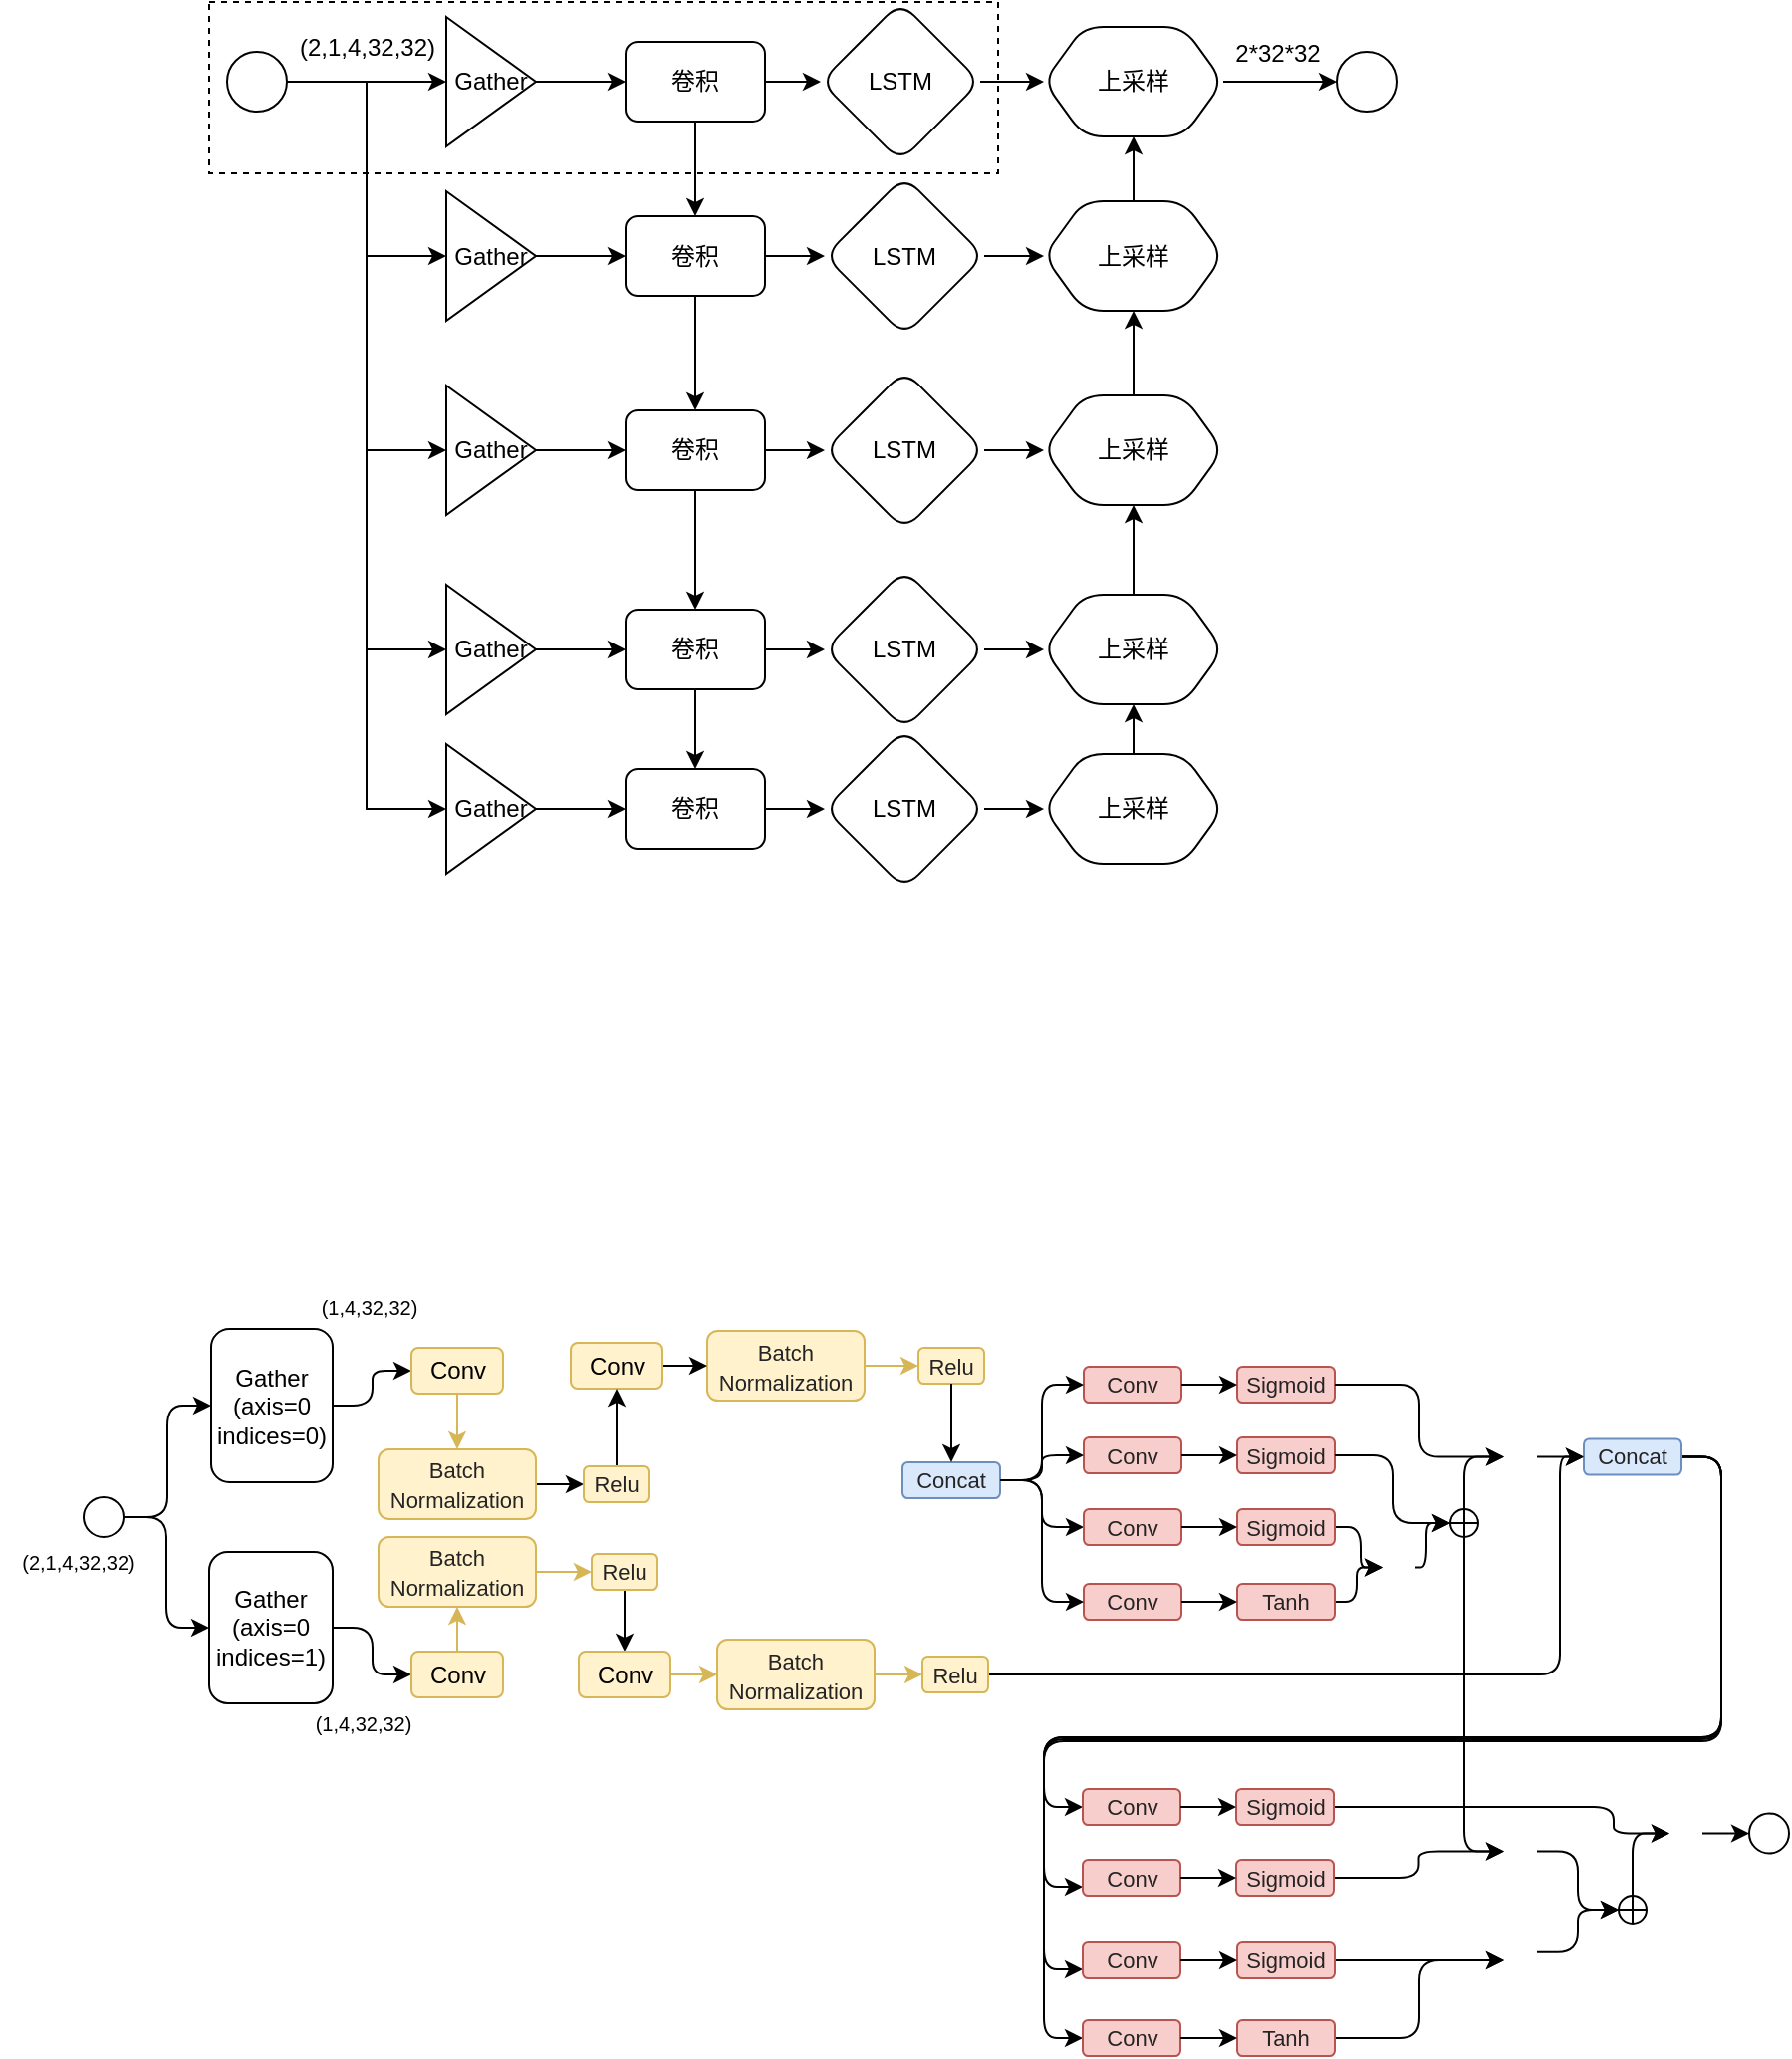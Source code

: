 <mxfile version="14.1.3" type="github">
  <diagram id="eqcq6ZInVydyOzSL_FsZ" name="Page-1">
    <mxGraphModel dx="1822" dy="794" grid="0" gridSize="10" guides="1" tooltips="1" connect="1" arrows="1" fold="1" page="0" pageScale="1" pageWidth="850" pageHeight="1100" math="0" shadow="0">
      <root>
        <mxCell id="0" />
        <mxCell id="1" parent="0" />
        <mxCell id="x90DHJJXEx7O0RzBIi9N-10" value="" style="edgeStyle=orthogonalEdgeStyle;rounded=0;orthogonalLoop=1;jettySize=auto;html=1;" parent="1" source="x90DHJJXEx7O0RzBIi9N-6" target="x90DHJJXEx7O0RzBIi9N-9" edge="1">
          <mxGeometry relative="1" as="geometry" />
        </mxCell>
        <mxCell id="x90DHJJXEx7O0RzBIi9N-70" style="edgeStyle=orthogonalEdgeStyle;rounded=0;orthogonalLoop=1;jettySize=auto;html=1;exitX=0.5;exitY=1;exitDx=0;exitDy=0;" parent="1" source="x90DHJJXEx7O0RzBIi9N-6" target="x90DHJJXEx7O0RzBIi9N-27" edge="1">
          <mxGeometry relative="1" as="geometry" />
        </mxCell>
        <mxCell id="x90DHJJXEx7O0RzBIi9N-6" value="卷积" style="rounded=1;whiteSpace=wrap;html=1;" parent="1" vertex="1">
          <mxGeometry x="-51" y="168" width="70" height="40" as="geometry" />
        </mxCell>
        <mxCell id="x90DHJJXEx7O0RzBIi9N-21" value="" style="edgeStyle=orthogonalEdgeStyle;rounded=0;orthogonalLoop=1;jettySize=auto;html=1;" parent="1" source="x90DHJJXEx7O0RzBIi9N-7" target="x90DHJJXEx7O0RzBIi9N-20" edge="1">
          <mxGeometry relative="1" as="geometry" />
        </mxCell>
        <mxCell id="x90DHJJXEx7O0RzBIi9N-25" style="edgeStyle=orthogonalEdgeStyle;rounded=0;orthogonalLoop=1;jettySize=auto;html=1;exitX=1;exitY=0.5;exitDx=0;exitDy=0;entryX=0;entryY=0.5;entryDx=0;entryDy=0;" parent="1" source="x90DHJJXEx7O0RzBIi9N-7" target="x90DHJJXEx7O0RzBIi9N-24" edge="1">
          <mxGeometry relative="1" as="geometry" />
        </mxCell>
        <mxCell id="x90DHJJXEx7O0RzBIi9N-63" style="edgeStyle=orthogonalEdgeStyle;rounded=0;orthogonalLoop=1;jettySize=auto;html=1;entryX=0;entryY=0.5;entryDx=0;entryDy=0;" parent="1" source="x90DHJJXEx7O0RzBIi9N-7" target="x90DHJJXEx7O0RzBIi9N-43" edge="1">
          <mxGeometry relative="1" as="geometry" />
        </mxCell>
        <mxCell id="x90DHJJXEx7O0RzBIi9N-64" style="edgeStyle=orthogonalEdgeStyle;rounded=0;orthogonalLoop=1;jettySize=auto;html=1;exitX=1;exitY=0.5;exitDx=0;exitDy=0;entryX=0;entryY=0.5;entryDx=0;entryDy=0;" parent="1" source="x90DHJJXEx7O0RzBIi9N-7" target="x90DHJJXEx7O0RzBIi9N-50" edge="1">
          <mxGeometry relative="1" as="geometry" />
        </mxCell>
        <mxCell id="x90DHJJXEx7O0RzBIi9N-65" style="edgeStyle=orthogonalEdgeStyle;rounded=0;orthogonalLoop=1;jettySize=auto;html=1;exitX=1;exitY=0.5;exitDx=0;exitDy=0;entryX=0;entryY=0.5;entryDx=0;entryDy=0;" parent="1" source="x90DHJJXEx7O0RzBIi9N-7" target="x90DHJJXEx7O0RzBIi9N-57" edge="1">
          <mxGeometry relative="1" as="geometry" />
        </mxCell>
        <mxCell id="x90DHJJXEx7O0RzBIi9N-7" value="" style="ellipse;whiteSpace=wrap;html=1;aspect=fixed;" parent="1" vertex="1">
          <mxGeometry x="-251" y="173" width="30" height="30" as="geometry" />
        </mxCell>
        <mxCell id="x90DHJJXEx7O0RzBIi9N-12" value="" style="edgeStyle=orthogonalEdgeStyle;rounded=0;orthogonalLoop=1;jettySize=auto;html=1;" parent="1" source="x90DHJJXEx7O0RzBIi9N-9" target="x90DHJJXEx7O0RzBIi9N-11" edge="1">
          <mxGeometry relative="1" as="geometry" />
        </mxCell>
        <mxCell id="x90DHJJXEx7O0RzBIi9N-9" value="LSTM" style="rhombus;whiteSpace=wrap;html=1;rounded=1;" parent="1" vertex="1">
          <mxGeometry x="47" y="148" width="80" height="80" as="geometry" />
        </mxCell>
        <mxCell id="6Bq6elWgjllRkBKV55uz-3" style="edgeStyle=orthogonalEdgeStyle;rounded=0;orthogonalLoop=1;jettySize=auto;html=1;exitX=1;exitY=0.5;exitDx=0;exitDy=0;entryX=0;entryY=0.5;entryDx=0;entryDy=0;" edge="1" parent="1" source="x90DHJJXEx7O0RzBIi9N-11" target="x90DHJJXEx7O0RzBIi9N-13">
          <mxGeometry relative="1" as="geometry" />
        </mxCell>
        <mxCell id="x90DHJJXEx7O0RzBIi9N-11" value="上采样" style="shape=hexagon;perimeter=hexagonPerimeter2;whiteSpace=wrap;html=1;fixedSize=1;rounded=1;" parent="1" vertex="1">
          <mxGeometry x="159" y="160.5" width="90" height="55" as="geometry" />
        </mxCell>
        <mxCell id="x90DHJJXEx7O0RzBIi9N-13" value="" style="ellipse;whiteSpace=wrap;html=1;aspect=fixed;" parent="1" vertex="1">
          <mxGeometry x="306" y="173" width="30" height="30" as="geometry" />
        </mxCell>
        <mxCell id="x90DHJJXEx7O0RzBIi9N-15" value="2*32*32" style="text;html=1;align=center;verticalAlign=middle;resizable=0;points=[];autosize=1;" parent="1" vertex="1">
          <mxGeometry x="246" y="163.5" width="60" height="20" as="geometry" />
        </mxCell>
        <mxCell id="x90DHJJXEx7O0RzBIi9N-16" value="(2,1,4,32,32)" style="text;html=1;align=center;verticalAlign=middle;resizable=0;points=[];autosize=1;" parent="1" vertex="1">
          <mxGeometry x="-221" y="160.5" width="80" height="20" as="geometry" />
        </mxCell>
        <mxCell id="x90DHJJXEx7O0RzBIi9N-22" style="edgeStyle=orthogonalEdgeStyle;rounded=0;orthogonalLoop=1;jettySize=auto;html=1;entryX=0;entryY=0.5;entryDx=0;entryDy=0;" parent="1" source="x90DHJJXEx7O0RzBIi9N-20" target="x90DHJJXEx7O0RzBIi9N-6" edge="1">
          <mxGeometry relative="1" as="geometry" />
        </mxCell>
        <mxCell id="x90DHJJXEx7O0RzBIi9N-20" value="Gather" style="triangle;whiteSpace=wrap;html=1;" parent="1" vertex="1">
          <mxGeometry x="-141" y="155.5" width="45" height="65" as="geometry" />
        </mxCell>
        <mxCell id="x90DHJJXEx7O0RzBIi9N-34" style="edgeStyle=orthogonalEdgeStyle;rounded=0;orthogonalLoop=1;jettySize=auto;html=1;entryX=0;entryY=0.5;entryDx=0;entryDy=0;" parent="1" source="x90DHJJXEx7O0RzBIi9N-24" target="x90DHJJXEx7O0RzBIi9N-27" edge="1">
          <mxGeometry relative="1" as="geometry" />
        </mxCell>
        <mxCell id="x90DHJJXEx7O0RzBIi9N-24" value="Gather" style="triangle;whiteSpace=wrap;html=1;" parent="1" vertex="1">
          <mxGeometry x="-141" y="243" width="45" height="65" as="geometry" />
        </mxCell>
        <mxCell id="x90DHJJXEx7O0RzBIi9N-26" value="" style="edgeStyle=orthogonalEdgeStyle;rounded=0;orthogonalLoop=1;jettySize=auto;html=1;" parent="1" source="x90DHJJXEx7O0RzBIi9N-27" target="x90DHJJXEx7O0RzBIi9N-29" edge="1">
          <mxGeometry relative="1" as="geometry" />
        </mxCell>
        <mxCell id="x90DHJJXEx7O0RzBIi9N-71" style="edgeStyle=orthogonalEdgeStyle;rounded=0;orthogonalLoop=1;jettySize=auto;html=1;exitX=0.5;exitY=1;exitDx=0;exitDy=0;entryX=0.5;entryY=0;entryDx=0;entryDy=0;" parent="1" source="x90DHJJXEx7O0RzBIi9N-27" target="x90DHJJXEx7O0RzBIi9N-45" edge="1">
          <mxGeometry relative="1" as="geometry" />
        </mxCell>
        <mxCell id="x90DHJJXEx7O0RzBIi9N-27" value="卷积" style="rounded=1;whiteSpace=wrap;html=1;" parent="1" vertex="1">
          <mxGeometry x="-51" y="255.5" width="70" height="40" as="geometry" />
        </mxCell>
        <mxCell id="x90DHJJXEx7O0RzBIi9N-28" value="" style="edgeStyle=orthogonalEdgeStyle;rounded=0;orthogonalLoop=1;jettySize=auto;html=1;" parent="1" source="x90DHJJXEx7O0RzBIi9N-29" target="x90DHJJXEx7O0RzBIi9N-31" edge="1">
          <mxGeometry relative="1" as="geometry" />
        </mxCell>
        <mxCell id="x90DHJJXEx7O0RzBIi9N-29" value="LSTM" style="rhombus;whiteSpace=wrap;html=1;rounded=1;" parent="1" vertex="1">
          <mxGeometry x="49" y="235.5" width="80" height="80" as="geometry" />
        </mxCell>
        <mxCell id="6Bq6elWgjllRkBKV55uz-1" style="edgeStyle=orthogonalEdgeStyle;rounded=0;orthogonalLoop=1;jettySize=auto;html=1;exitX=0.5;exitY=0;exitDx=0;exitDy=0;entryX=0.5;entryY=1;entryDx=0;entryDy=0;" edge="1" parent="1" source="x90DHJJXEx7O0RzBIi9N-31" target="x90DHJJXEx7O0RzBIi9N-11">
          <mxGeometry relative="1" as="geometry" />
        </mxCell>
        <mxCell id="x90DHJJXEx7O0RzBIi9N-31" value="上采样" style="shape=hexagon;perimeter=hexagonPerimeter2;whiteSpace=wrap;html=1;fixedSize=1;rounded=1;" parent="1" vertex="1">
          <mxGeometry x="159" y="248" width="90" height="55" as="geometry" />
        </mxCell>
        <mxCell id="x90DHJJXEx7O0RzBIi9N-42" style="edgeStyle=orthogonalEdgeStyle;rounded=0;orthogonalLoop=1;jettySize=auto;html=1;entryX=0;entryY=0.5;entryDx=0;entryDy=0;" parent="1" source="x90DHJJXEx7O0RzBIi9N-43" target="x90DHJJXEx7O0RzBIi9N-45" edge="1">
          <mxGeometry relative="1" as="geometry" />
        </mxCell>
        <mxCell id="x90DHJJXEx7O0RzBIi9N-43" value="Gather" style="triangle;whiteSpace=wrap;html=1;" parent="1" vertex="1">
          <mxGeometry x="-141" y="340.5" width="45" height="65" as="geometry" />
        </mxCell>
        <mxCell id="x90DHJJXEx7O0RzBIi9N-44" value="" style="edgeStyle=orthogonalEdgeStyle;rounded=0;orthogonalLoop=1;jettySize=auto;html=1;" parent="1" source="x90DHJJXEx7O0RzBIi9N-45" target="x90DHJJXEx7O0RzBIi9N-47" edge="1">
          <mxGeometry relative="1" as="geometry" />
        </mxCell>
        <mxCell id="x90DHJJXEx7O0RzBIi9N-72" style="edgeStyle=orthogonalEdgeStyle;rounded=0;orthogonalLoop=1;jettySize=auto;html=1;exitX=0.5;exitY=1;exitDx=0;exitDy=0;entryX=0.5;entryY=0;entryDx=0;entryDy=0;" parent="1" source="x90DHJJXEx7O0RzBIi9N-45" target="x90DHJJXEx7O0RzBIi9N-52" edge="1">
          <mxGeometry relative="1" as="geometry" />
        </mxCell>
        <mxCell id="x90DHJJXEx7O0RzBIi9N-45" value="卷积" style="rounded=1;whiteSpace=wrap;html=1;" parent="1" vertex="1">
          <mxGeometry x="-51" y="353" width="70" height="40" as="geometry" />
        </mxCell>
        <mxCell id="x90DHJJXEx7O0RzBIi9N-46" value="" style="edgeStyle=orthogonalEdgeStyle;rounded=0;orthogonalLoop=1;jettySize=auto;html=1;" parent="1" source="x90DHJJXEx7O0RzBIi9N-47" target="x90DHJJXEx7O0RzBIi9N-48" edge="1">
          <mxGeometry relative="1" as="geometry" />
        </mxCell>
        <mxCell id="x90DHJJXEx7O0RzBIi9N-47" value="LSTM" style="rhombus;whiteSpace=wrap;html=1;rounded=1;" parent="1" vertex="1">
          <mxGeometry x="49" y="333" width="80" height="80" as="geometry" />
        </mxCell>
        <mxCell id="x90DHJJXEx7O0RzBIi9N-68" style="edgeStyle=orthogonalEdgeStyle;rounded=0;orthogonalLoop=1;jettySize=auto;html=1;exitX=0.5;exitY=0;exitDx=0;exitDy=0;entryX=0.5;entryY=1;entryDx=0;entryDy=0;" parent="1" source="x90DHJJXEx7O0RzBIi9N-48" target="x90DHJJXEx7O0RzBIi9N-31" edge="1">
          <mxGeometry relative="1" as="geometry" />
        </mxCell>
        <mxCell id="x90DHJJXEx7O0RzBIi9N-48" value="上采样" style="shape=hexagon;perimeter=hexagonPerimeter2;whiteSpace=wrap;html=1;fixedSize=1;rounded=1;" parent="1" vertex="1">
          <mxGeometry x="159" y="345.5" width="90" height="55" as="geometry" />
        </mxCell>
        <mxCell id="x90DHJJXEx7O0RzBIi9N-49" style="edgeStyle=orthogonalEdgeStyle;rounded=0;orthogonalLoop=1;jettySize=auto;html=1;entryX=0;entryY=0.5;entryDx=0;entryDy=0;" parent="1" source="x90DHJJXEx7O0RzBIi9N-50" target="x90DHJJXEx7O0RzBIi9N-52" edge="1">
          <mxGeometry relative="1" as="geometry" />
        </mxCell>
        <mxCell id="x90DHJJXEx7O0RzBIi9N-50" value="Gather" style="triangle;whiteSpace=wrap;html=1;" parent="1" vertex="1">
          <mxGeometry x="-141" y="440.5" width="45" height="65" as="geometry" />
        </mxCell>
        <mxCell id="x90DHJJXEx7O0RzBIi9N-51" value="" style="edgeStyle=orthogonalEdgeStyle;rounded=0;orthogonalLoop=1;jettySize=auto;html=1;" parent="1" source="x90DHJJXEx7O0RzBIi9N-52" target="x90DHJJXEx7O0RzBIi9N-54" edge="1">
          <mxGeometry relative="1" as="geometry" />
        </mxCell>
        <mxCell id="x90DHJJXEx7O0RzBIi9N-73" style="edgeStyle=orthogonalEdgeStyle;rounded=0;orthogonalLoop=1;jettySize=auto;html=1;exitX=0.5;exitY=1;exitDx=0;exitDy=0;" parent="1" source="x90DHJJXEx7O0RzBIi9N-52" target="x90DHJJXEx7O0RzBIi9N-59" edge="1">
          <mxGeometry relative="1" as="geometry" />
        </mxCell>
        <mxCell id="x90DHJJXEx7O0RzBIi9N-52" value="卷积" style="rounded=1;whiteSpace=wrap;html=1;" parent="1" vertex="1">
          <mxGeometry x="-51" y="453" width="70" height="40" as="geometry" />
        </mxCell>
        <mxCell id="x90DHJJXEx7O0RzBIi9N-53" value="" style="edgeStyle=orthogonalEdgeStyle;rounded=0;orthogonalLoop=1;jettySize=auto;html=1;" parent="1" source="x90DHJJXEx7O0RzBIi9N-54" target="x90DHJJXEx7O0RzBIi9N-55" edge="1">
          <mxGeometry relative="1" as="geometry" />
        </mxCell>
        <mxCell id="x90DHJJXEx7O0RzBIi9N-54" value="LSTM" style="rhombus;whiteSpace=wrap;html=1;rounded=1;" parent="1" vertex="1">
          <mxGeometry x="49" y="433" width="80" height="80" as="geometry" />
        </mxCell>
        <mxCell id="x90DHJJXEx7O0RzBIi9N-67" style="edgeStyle=orthogonalEdgeStyle;rounded=0;orthogonalLoop=1;jettySize=auto;html=1;exitX=0.5;exitY=0;exitDx=0;exitDy=0;entryX=0.5;entryY=1;entryDx=0;entryDy=0;" parent="1" source="x90DHJJXEx7O0RzBIi9N-55" target="x90DHJJXEx7O0RzBIi9N-48" edge="1">
          <mxGeometry relative="1" as="geometry" />
        </mxCell>
        <mxCell id="x90DHJJXEx7O0RzBIi9N-55" value="上采样" style="shape=hexagon;perimeter=hexagonPerimeter2;whiteSpace=wrap;html=1;fixedSize=1;rounded=1;" parent="1" vertex="1">
          <mxGeometry x="159" y="445.5" width="90" height="55" as="geometry" />
        </mxCell>
        <mxCell id="x90DHJJXEx7O0RzBIi9N-56" style="edgeStyle=orthogonalEdgeStyle;rounded=0;orthogonalLoop=1;jettySize=auto;html=1;entryX=0;entryY=0.5;entryDx=0;entryDy=0;" parent="1" source="x90DHJJXEx7O0RzBIi9N-57" target="x90DHJJXEx7O0RzBIi9N-59" edge="1">
          <mxGeometry relative="1" as="geometry" />
        </mxCell>
        <mxCell id="x90DHJJXEx7O0RzBIi9N-57" value="Gather" style="triangle;whiteSpace=wrap;html=1;" parent="1" vertex="1">
          <mxGeometry x="-141" y="520.5" width="45" height="65" as="geometry" />
        </mxCell>
        <mxCell id="x90DHJJXEx7O0RzBIi9N-58" value="" style="edgeStyle=orthogonalEdgeStyle;rounded=0;orthogonalLoop=1;jettySize=auto;html=1;" parent="1" source="x90DHJJXEx7O0RzBIi9N-59" target="x90DHJJXEx7O0RzBIi9N-61" edge="1">
          <mxGeometry relative="1" as="geometry" />
        </mxCell>
        <mxCell id="x90DHJJXEx7O0RzBIi9N-59" value="卷积" style="rounded=1;whiteSpace=wrap;html=1;" parent="1" vertex="1">
          <mxGeometry x="-51" y="533" width="70" height="40" as="geometry" />
        </mxCell>
        <mxCell id="x90DHJJXEx7O0RzBIi9N-60" value="" style="edgeStyle=orthogonalEdgeStyle;rounded=0;orthogonalLoop=1;jettySize=auto;html=1;" parent="1" source="x90DHJJXEx7O0RzBIi9N-61" target="x90DHJJXEx7O0RzBIi9N-62" edge="1">
          <mxGeometry relative="1" as="geometry" />
        </mxCell>
        <mxCell id="x90DHJJXEx7O0RzBIi9N-61" value="LSTM" style="rhombus;whiteSpace=wrap;html=1;rounded=1;" parent="1" vertex="1">
          <mxGeometry x="49" y="513" width="80" height="80" as="geometry" />
        </mxCell>
        <mxCell id="x90DHJJXEx7O0RzBIi9N-66" style="edgeStyle=orthogonalEdgeStyle;rounded=0;orthogonalLoop=1;jettySize=auto;html=1;exitX=0.5;exitY=0;exitDx=0;exitDy=0;entryX=0.5;entryY=1;entryDx=0;entryDy=0;" parent="1" source="x90DHJJXEx7O0RzBIi9N-62" target="x90DHJJXEx7O0RzBIi9N-55" edge="1">
          <mxGeometry relative="1" as="geometry" />
        </mxCell>
        <mxCell id="x90DHJJXEx7O0RzBIi9N-62" value="上采样" style="shape=hexagon;perimeter=hexagonPerimeter2;whiteSpace=wrap;html=1;fixedSize=1;rounded=1;" parent="1" vertex="1">
          <mxGeometry x="159" y="525.5" width="90" height="55" as="geometry" />
        </mxCell>
        <mxCell id="6Bq6elWgjllRkBKV55uz-4" value="" style="rounded=0;whiteSpace=wrap;html=1;sketch=0;dashed=1;fillColor=none;" vertex="1" parent="1">
          <mxGeometry x="-260" y="148" width="396" height="86" as="geometry" />
        </mxCell>
        <mxCell id="6Bq6elWgjllRkBKV55uz-175" style="edgeStyle=orthogonalEdgeStyle;curved=0;rounded=1;sketch=0;orthogonalLoop=1;jettySize=auto;html=1;exitX=1;exitY=0.5;exitDx=0;exitDy=0;entryX=0;entryY=0.5;entryDx=0;entryDy=0;" edge="1" parent="1" source="6Bq6elWgjllRkBKV55uz-15" target="6Bq6elWgjllRkBKV55uz-36">
          <mxGeometry relative="1" as="geometry" />
        </mxCell>
        <mxCell id="6Bq6elWgjllRkBKV55uz-15" value="Gather&lt;br&gt;(axis=0&lt;br&gt;indices=1)" style="rounded=1;whiteSpace=wrap;html=1;sketch=0;fillColor=none;" vertex="1" parent="1">
          <mxGeometry x="-260" y="926" width="62" height="76" as="geometry" />
        </mxCell>
        <mxCell id="6Bq6elWgjllRkBKV55uz-36" value="Conv" style="rounded=1;whiteSpace=wrap;html=1;sketch=0;fillColor=#fff2cc;strokeColor=#d6b656;" vertex="1" parent="1">
          <mxGeometry x="-158.5" y="976" width="46" height="23" as="geometry" />
        </mxCell>
        <mxCell id="6Bq6elWgjllRkBKV55uz-38" value="&lt;span style=&quot;color: rgb(36 , 36 , 36) ; font-size: 11px&quot;&gt;Batch&lt;br&gt;Normalization&lt;/span&gt;" style="rounded=1;whiteSpace=wrap;html=1;sketch=0;fillColor=#fff2cc;strokeColor=#d6b656;" vertex="1" parent="1">
          <mxGeometry x="-175" y="918.5" width="79" height="35" as="geometry" />
        </mxCell>
        <mxCell id="6Bq6elWgjllRkBKV55uz-35" value="" style="edgeStyle=orthogonalEdgeStyle;curved=0;rounded=1;sketch=0;orthogonalLoop=1;jettySize=auto;html=1;fillColor=#fff2cc;strokeColor=#d6b656;" edge="1" parent="1" source="6Bq6elWgjllRkBKV55uz-36" target="6Bq6elWgjllRkBKV55uz-38">
          <mxGeometry relative="1" as="geometry" />
        </mxCell>
        <mxCell id="6Bq6elWgjllRkBKV55uz-177" style="edgeStyle=orthogonalEdgeStyle;curved=0;rounded=1;sketch=0;orthogonalLoop=1;jettySize=auto;html=1;exitX=0.5;exitY=1;exitDx=0;exitDy=0;" edge="1" parent="1" source="6Bq6elWgjllRkBKV55uz-40" target="6Bq6elWgjllRkBKV55uz-42">
          <mxGeometry relative="1" as="geometry" />
        </mxCell>
        <mxCell id="6Bq6elWgjllRkBKV55uz-40" value="&lt;font color=&quot;#242424&quot;&gt;&lt;span style=&quot;font-size: 11px&quot;&gt;Relu&lt;/span&gt;&lt;/font&gt;" style="rounded=1;whiteSpace=wrap;html=1;sketch=0;fillColor=#fff2cc;strokeColor=#d6b656;" vertex="1" parent="1">
          <mxGeometry x="-68" y="927" width="33" height="18" as="geometry" />
        </mxCell>
        <mxCell id="6Bq6elWgjllRkBKV55uz-37" value="" style="edgeStyle=orthogonalEdgeStyle;curved=0;rounded=1;sketch=0;orthogonalLoop=1;jettySize=auto;html=1;fillColor=#fff2cc;strokeColor=#d6b656;" edge="1" parent="1" source="6Bq6elWgjllRkBKV55uz-38" target="6Bq6elWgjllRkBKV55uz-40">
          <mxGeometry relative="1" as="geometry" />
        </mxCell>
        <mxCell id="6Bq6elWgjllRkBKV55uz-42" value="Conv" style="rounded=1;whiteSpace=wrap;html=1;sketch=0;fillColor=#fff2cc;strokeColor=#d6b656;" vertex="1" parent="1">
          <mxGeometry x="-74.5" y="976" width="46" height="23" as="geometry" />
        </mxCell>
        <mxCell id="6Bq6elWgjllRkBKV55uz-44" value="&lt;span style=&quot;color: rgb(36 , 36 , 36) ; font-size: 11px&quot;&gt;Batch&lt;br&gt;Normalization&lt;/span&gt;" style="rounded=1;whiteSpace=wrap;html=1;sketch=0;fillColor=#fff2cc;strokeColor=#d6b656;" vertex="1" parent="1">
          <mxGeometry x="-5" y="970" width="79" height="35" as="geometry" />
        </mxCell>
        <mxCell id="6Bq6elWgjllRkBKV55uz-41" value="" style="edgeStyle=orthogonalEdgeStyle;curved=0;rounded=1;sketch=0;orthogonalLoop=1;jettySize=auto;html=1;fillColor=#fff2cc;strokeColor=#d6b656;" edge="1" parent="1" source="6Bq6elWgjllRkBKV55uz-42" target="6Bq6elWgjllRkBKV55uz-44">
          <mxGeometry relative="1" as="geometry" />
        </mxCell>
        <mxCell id="6Bq6elWgjllRkBKV55uz-184" style="edgeStyle=orthogonalEdgeStyle;curved=0;rounded=1;sketch=0;orthogonalLoop=1;jettySize=auto;html=1;exitX=1;exitY=0.5;exitDx=0;exitDy=0;entryX=0;entryY=0.5;entryDx=0;entryDy=0;" edge="1" parent="1" source="6Bq6elWgjllRkBKV55uz-45" target="6Bq6elWgjllRkBKV55uz-92">
          <mxGeometry relative="1" as="geometry">
            <Array as="points">
              <mxPoint x="418" y="988" />
              <mxPoint x="418" y="878" />
            </Array>
          </mxGeometry>
        </mxCell>
        <mxCell id="6Bq6elWgjllRkBKV55uz-45" value="&lt;font color=&quot;#242424&quot;&gt;&lt;span style=&quot;font-size: 11px&quot;&gt;Relu&lt;/span&gt;&lt;/font&gt;" style="rounded=1;whiteSpace=wrap;html=1;sketch=0;fillColor=#fff2cc;strokeColor=#d6b656;" vertex="1" parent="1">
          <mxGeometry x="98" y="978.5" width="33" height="18" as="geometry" />
        </mxCell>
        <mxCell id="6Bq6elWgjllRkBKV55uz-43" value="" style="edgeStyle=orthogonalEdgeStyle;curved=0;rounded=1;sketch=0;orthogonalLoop=1;jettySize=auto;html=1;fillColor=#fff2cc;strokeColor=#d6b656;" edge="1" parent="1" source="6Bq6elWgjllRkBKV55uz-44" target="6Bq6elWgjllRkBKV55uz-45">
          <mxGeometry relative="1" as="geometry" />
        </mxCell>
        <mxCell id="6Bq6elWgjllRkBKV55uz-199" style="edgeStyle=orthogonalEdgeStyle;curved=0;rounded=1;sketch=0;orthogonalLoop=1;jettySize=auto;html=1;exitX=1;exitY=0.5;exitDx=0;exitDy=0;entryX=0;entryY=0.5;entryDx=0;entryDy=0;" edge="1" parent="1" source="6Bq6elWgjllRkBKV55uz-9" target="6Bq6elWgjllRkBKV55uz-11">
          <mxGeometry relative="1" as="geometry" />
        </mxCell>
        <mxCell id="6Bq6elWgjllRkBKV55uz-200" style="edgeStyle=orthogonalEdgeStyle;curved=0;rounded=1;sketch=0;orthogonalLoop=1;jettySize=auto;html=1;exitX=1;exitY=0.5;exitDx=0;exitDy=0;entryX=0;entryY=0.5;entryDx=0;entryDy=0;" edge="1" parent="1" source="6Bq6elWgjllRkBKV55uz-9" target="6Bq6elWgjllRkBKV55uz-15">
          <mxGeometry relative="1" as="geometry" />
        </mxCell>
        <mxCell id="6Bq6elWgjllRkBKV55uz-9" value="" style="ellipse;whiteSpace=wrap;html=1;aspect=fixed;" vertex="1" parent="1">
          <mxGeometry x="-323" y="898.5" width="20" height="20" as="geometry" />
        </mxCell>
        <mxCell id="6Bq6elWgjllRkBKV55uz-174" style="edgeStyle=orthogonalEdgeStyle;curved=0;rounded=1;sketch=0;orthogonalLoop=1;jettySize=auto;html=1;exitX=1;exitY=0.5;exitDx=0;exitDy=0;entryX=0;entryY=0.5;entryDx=0;entryDy=0;" edge="1" parent="1" source="6Bq6elWgjllRkBKV55uz-11" target="6Bq6elWgjllRkBKV55uz-22">
          <mxGeometry relative="1" as="geometry" />
        </mxCell>
        <mxCell id="6Bq6elWgjllRkBKV55uz-11" value="Gather&lt;br&gt;(axis=0&lt;br&gt;indices=0)" style="rounded=1;whiteSpace=wrap;html=1;sketch=0;fillColor=none;" vertex="1" parent="1">
          <mxGeometry x="-259" y="814" width="61" height="77" as="geometry" />
        </mxCell>
        <mxCell id="6Bq6elWgjllRkBKV55uz-19" value="&lt;p&gt;&lt;font style=&quot;font-size: 10px&quot;&gt;(2,1,4,32,32)&lt;/font&gt;&lt;/p&gt;" style="text;html=1;align=center;verticalAlign=middle;resizable=0;points=[];autosize=1;" vertex="1" parent="1">
          <mxGeometry x="-365" y="909.5" width="78" height="42" as="geometry" />
        </mxCell>
        <mxCell id="6Bq6elWgjllRkBKV55uz-22" value="Conv" style="rounded=1;whiteSpace=wrap;html=1;sketch=0;fillColor=#fff2cc;strokeColor=#d6b656;" vertex="1" parent="1">
          <mxGeometry x="-158.5" y="823.5" width="46" height="23" as="geometry" />
        </mxCell>
        <mxCell id="6Bq6elWgjllRkBKV55uz-153" style="edgeStyle=orthogonalEdgeStyle;curved=0;rounded=1;sketch=0;orthogonalLoop=1;jettySize=auto;html=1;exitX=1;exitY=0.5;exitDx=0;exitDy=0;entryX=0;entryY=0.5;entryDx=0;entryDy=0;" edge="1" parent="1" source="6Bq6elWgjllRkBKV55uz-23" target="6Bq6elWgjllRkBKV55uz-27">
          <mxGeometry relative="1" as="geometry" />
        </mxCell>
        <mxCell id="6Bq6elWgjllRkBKV55uz-23" value="&lt;span style=&quot;color: rgb(36 , 36 , 36) ; font-size: 11px&quot;&gt;Batch&lt;br&gt;Normalization&lt;/span&gt;" style="rounded=1;whiteSpace=wrap;html=1;sketch=0;strokeColor=#d6b656;fillColor=#fff2cc;" vertex="1" parent="1">
          <mxGeometry x="-175" y="874.5" width="79" height="35" as="geometry" />
        </mxCell>
        <mxCell id="6Bq6elWgjllRkBKV55uz-24" value="" style="edgeStyle=orthogonalEdgeStyle;curved=0;rounded=1;sketch=0;orthogonalLoop=1;jettySize=auto;html=1;fillColor=#fff2cc;strokeColor=#d6b656;" edge="1" parent="1" source="6Bq6elWgjllRkBKV55uz-22" target="6Bq6elWgjllRkBKV55uz-23">
          <mxGeometry x="-362" y="665" as="geometry" />
        </mxCell>
        <mxCell id="6Bq6elWgjllRkBKV55uz-32" value="&lt;span style=&quot;color: rgb(36 , 36 , 36) ; font-size: 11px&quot;&gt;Batch&lt;br&gt;Normalization&lt;/span&gt;" style="rounded=1;whiteSpace=wrap;html=1;sketch=0;fillColor=#fff2cc;strokeColor=#d6b656;" vertex="1" parent="1">
          <mxGeometry x="-10" y="815" width="79" height="35" as="geometry" />
        </mxCell>
        <mxCell id="6Bq6elWgjllRkBKV55uz-33" value="&lt;font color=&quot;#242424&quot;&gt;&lt;span style=&quot;font-size: 11px&quot;&gt;Relu&lt;/span&gt;&lt;/font&gt;" style="rounded=1;whiteSpace=wrap;html=1;sketch=0;fillColor=#fff2cc;strokeColor=#d6b656;" vertex="1" parent="1">
          <mxGeometry x="96" y="823.5" width="33" height="18" as="geometry" />
        </mxCell>
        <mxCell id="6Bq6elWgjllRkBKV55uz-31" value="" style="edgeStyle=orthogonalEdgeStyle;curved=0;rounded=1;sketch=0;orthogonalLoop=1;jettySize=auto;html=1;fillColor=#fff2cc;strokeColor=#d6b656;" edge="1" parent="1" source="6Bq6elWgjllRkBKV55uz-32" target="6Bq6elWgjllRkBKV55uz-33">
          <mxGeometry x="-362" y="665" as="geometry" />
        </mxCell>
        <mxCell id="6Bq6elWgjllRkBKV55uz-145" style="edgeStyle=orthogonalEdgeStyle;curved=0;rounded=1;sketch=0;orthogonalLoop=1;jettySize=auto;html=1;exitX=1;exitY=0.5;exitDx=0;exitDy=0;entryX=0;entryY=0.5;entryDx=0;entryDy=0;" edge="1" parent="1" source="6Bq6elWgjllRkBKV55uz-48" target="6Bq6elWgjllRkBKV55uz-50">
          <mxGeometry relative="1" as="geometry" />
        </mxCell>
        <mxCell id="6Bq6elWgjllRkBKV55uz-48" value="&lt;font color=&quot;#242424&quot;&gt;&lt;span style=&quot;font-size: 11px&quot;&gt;Concat&lt;/span&gt;&lt;/font&gt;" style="rounded=1;whiteSpace=wrap;html=1;sketch=0;fillColor=#dae8fc;strokeColor=#6c8ebf;" vertex="1" parent="1">
          <mxGeometry x="88" y="881" width="49" height="18" as="geometry" />
        </mxCell>
        <mxCell id="6Bq6elWgjllRkBKV55uz-49" value="" style="edgeStyle=orthogonalEdgeStyle;curved=0;rounded=1;sketch=0;orthogonalLoop=1;jettySize=auto;html=1;" edge="1" parent="1" source="6Bq6elWgjllRkBKV55uz-33" target="6Bq6elWgjllRkBKV55uz-48">
          <mxGeometry x="-362" y="665" as="geometry" />
        </mxCell>
        <mxCell id="6Bq6elWgjllRkBKV55uz-50" value="&lt;font color=&quot;#242424&quot;&gt;&lt;span style=&quot;font-size: 11px&quot;&gt;Conv&lt;/span&gt;&lt;/font&gt;" style="rounded=1;whiteSpace=wrap;html=1;sketch=0;fillColor=#f8cecc;strokeColor=#b85450;" vertex="1" parent="1">
          <mxGeometry x="179" y="904.5" width="49" height="18" as="geometry" />
        </mxCell>
        <mxCell id="6Bq6elWgjllRkBKV55uz-54" value="&lt;font color=&quot;#242424&quot;&gt;&lt;span style=&quot;font-size: 11px&quot;&gt;Conv&lt;/span&gt;&lt;/font&gt;" style="rounded=1;whiteSpace=wrap;html=1;sketch=0;fillColor=#f8cecc;strokeColor=#b85450;" vertex="1" parent="1">
          <mxGeometry x="179" y="942" width="49" height="18" as="geometry" />
        </mxCell>
        <mxCell id="6Bq6elWgjllRkBKV55uz-70" style="edgeStyle=orthogonalEdgeStyle;curved=0;rounded=1;sketch=0;orthogonalLoop=1;jettySize=auto;html=1;exitX=1;exitY=0.5;exitDx=0;exitDy=0;entryX=0;entryY=0.5;entryDx=0;entryDy=0;" edge="1" parent="1" source="6Bq6elWgjllRkBKV55uz-48" target="6Bq6elWgjllRkBKV55uz-54">
          <mxGeometry x="-362" y="665" as="geometry" />
        </mxCell>
        <mxCell id="6Bq6elWgjllRkBKV55uz-55" value="&lt;font color=&quot;#242424&quot;&gt;&lt;span style=&quot;font-size: 11px&quot;&gt;Conv&lt;/span&gt;&lt;/font&gt;" style="rounded=1;whiteSpace=wrap;html=1;sketch=0;fillColor=#f8cecc;strokeColor=#b85450;" vertex="1" parent="1">
          <mxGeometry x="179" y="868.5" width="49" height="18" as="geometry" />
        </mxCell>
        <mxCell id="6Bq6elWgjllRkBKV55uz-68" style="edgeStyle=orthogonalEdgeStyle;curved=0;rounded=1;sketch=0;orthogonalLoop=1;jettySize=auto;html=1;exitX=1;exitY=0.5;exitDx=0;exitDy=0;entryX=0;entryY=0.5;entryDx=0;entryDy=0;" edge="1" parent="1" source="6Bq6elWgjllRkBKV55uz-48" target="6Bq6elWgjllRkBKV55uz-55">
          <mxGeometry x="-362" y="665" as="geometry" />
        </mxCell>
        <mxCell id="6Bq6elWgjllRkBKV55uz-56" value="&lt;font color=&quot;#242424&quot;&gt;&lt;span style=&quot;font-size: 11px&quot;&gt;Conv&lt;/span&gt;&lt;/font&gt;" style="rounded=1;whiteSpace=wrap;html=1;sketch=0;fillColor=#f8cecc;strokeColor=#b85450;" vertex="1" parent="1">
          <mxGeometry x="179" y="833" width="49" height="18" as="geometry" />
        </mxCell>
        <mxCell id="6Bq6elWgjllRkBKV55uz-67" style="edgeStyle=orthogonalEdgeStyle;curved=0;rounded=1;sketch=0;orthogonalLoop=1;jettySize=auto;html=1;exitX=1;exitY=0.5;exitDx=0;exitDy=0;entryX=0;entryY=0.5;entryDx=0;entryDy=0;" edge="1" parent="1" source="6Bq6elWgjllRkBKV55uz-48" target="6Bq6elWgjllRkBKV55uz-56">
          <mxGeometry x="-362" y="665" as="geometry" />
        </mxCell>
        <mxCell id="6Bq6elWgjllRkBKV55uz-71" value="&lt;font color=&quot;#242424&quot;&gt;&lt;span style=&quot;font-size: 11px&quot;&gt;Sigmoid&lt;/span&gt;&lt;/font&gt;" style="rounded=1;whiteSpace=wrap;html=1;sketch=0;fillColor=#f8cecc;strokeColor=#b85450;" vertex="1" parent="1">
          <mxGeometry x="256" y="833" width="49" height="18" as="geometry" />
        </mxCell>
        <mxCell id="6Bq6elWgjllRkBKV55uz-72" value="" style="edgeStyle=orthogonalEdgeStyle;curved=0;rounded=1;sketch=0;orthogonalLoop=1;jettySize=auto;html=1;" edge="1" parent="1" source="6Bq6elWgjllRkBKV55uz-56" target="6Bq6elWgjllRkBKV55uz-71">
          <mxGeometry x="-672" y="641" as="geometry" />
        </mxCell>
        <mxCell id="6Bq6elWgjllRkBKV55uz-73" value="&lt;font color=&quot;#242424&quot;&gt;&lt;span style=&quot;font-size: 11px&quot;&gt;Sigmoid&lt;/span&gt;&lt;/font&gt;" style="rounded=1;whiteSpace=wrap;html=1;sketch=0;fillColor=#f8cecc;strokeColor=#b85450;" vertex="1" parent="1">
          <mxGeometry x="256" y="868.5" width="49" height="18" as="geometry" />
        </mxCell>
        <mxCell id="6Bq6elWgjllRkBKV55uz-75" style="edgeStyle=orthogonalEdgeStyle;curved=0;rounded=1;sketch=0;orthogonalLoop=1;jettySize=auto;html=1;exitX=1;exitY=0.5;exitDx=0;exitDy=0;entryX=0;entryY=0.5;entryDx=0;entryDy=0;" edge="1" parent="1" source="6Bq6elWgjllRkBKV55uz-55" target="6Bq6elWgjllRkBKV55uz-73">
          <mxGeometry x="-672" y="641" as="geometry" />
        </mxCell>
        <mxCell id="6Bq6elWgjllRkBKV55uz-164" style="edgeStyle=orthogonalEdgeStyle;curved=0;rounded=1;sketch=0;orthogonalLoop=1;jettySize=auto;html=1;exitX=1;exitY=0.5;exitDx=0;exitDy=0;entryX=0;entryY=0.5;entryDx=0;entryDy=0;" edge="1" parent="1" source="6Bq6elWgjllRkBKV55uz-74" target="6Bq6elWgjllRkBKV55uz-79">
          <mxGeometry relative="1" as="geometry">
            <Array as="points">
              <mxPoint x="318" y="914" />
              <mxPoint x="318" y="934" />
            </Array>
          </mxGeometry>
        </mxCell>
        <mxCell id="6Bq6elWgjllRkBKV55uz-74" value="&lt;font color=&quot;#242424&quot;&gt;&lt;span style=&quot;font-size: 11px&quot;&gt;Sigmoid&lt;/span&gt;&lt;/font&gt;" style="rounded=1;whiteSpace=wrap;html=1;sketch=0;fillColor=#f8cecc;strokeColor=#b85450;" vertex="1" parent="1">
          <mxGeometry x="256" y="904.5" width="49" height="18" as="geometry" />
        </mxCell>
        <mxCell id="6Bq6elWgjllRkBKV55uz-76" style="edgeStyle=orthogonalEdgeStyle;curved=0;rounded=1;sketch=0;orthogonalLoop=1;jettySize=auto;html=1;exitX=1;exitY=0.5;exitDx=0;exitDy=0;entryX=0;entryY=0.5;entryDx=0;entryDy=0;" edge="1" parent="1" source="6Bq6elWgjllRkBKV55uz-50" target="6Bq6elWgjllRkBKV55uz-74">
          <mxGeometry x="-672" y="641" as="geometry" />
        </mxCell>
        <mxCell id="6Bq6elWgjllRkBKV55uz-165" style="edgeStyle=orthogonalEdgeStyle;curved=0;rounded=1;sketch=0;orthogonalLoop=1;jettySize=auto;html=1;entryX=0;entryY=0.5;entryDx=0;entryDy=0;" edge="1" parent="1" source="6Bq6elWgjllRkBKV55uz-77" target="6Bq6elWgjllRkBKV55uz-79">
          <mxGeometry relative="1" as="geometry">
            <Array as="points">
              <mxPoint x="316" y="951" />
              <mxPoint x="316" y="934" />
            </Array>
          </mxGeometry>
        </mxCell>
        <mxCell id="6Bq6elWgjllRkBKV55uz-77" value="&lt;font color=&quot;#242424&quot;&gt;&lt;span style=&quot;font-size: 11px&quot;&gt;Tanh&lt;br&gt;&lt;/span&gt;&lt;/font&gt;" style="rounded=1;whiteSpace=wrap;html=1;sketch=0;fillColor=#f8cecc;strokeColor=#b85450;" vertex="1" parent="1">
          <mxGeometry x="256" y="942" width="49" height="18" as="geometry" />
        </mxCell>
        <mxCell id="6Bq6elWgjllRkBKV55uz-78" style="edgeStyle=orthogonalEdgeStyle;curved=0;rounded=1;sketch=0;orthogonalLoop=1;jettySize=auto;html=1;exitX=1;exitY=0.5;exitDx=0;exitDy=0;" edge="1" parent="1" source="6Bq6elWgjllRkBKV55uz-54" target="6Bq6elWgjllRkBKV55uz-77">
          <mxGeometry x="-672" y="641" as="geometry" />
        </mxCell>
        <mxCell id="6Bq6elWgjllRkBKV55uz-79" value="" style="shape=image;html=1;verticalAlign=top;verticalLabelPosition=bottom;labelBackgroundColor=#ffffff;imageAspect=0;aspect=fixed;image=https://cdn2.iconfinder.com/data/icons/ios-tab-bar/25/Cross_Cricle-128.png;rounded=0;sketch=0;fillColor=#ffffff;" vertex="1" parent="1">
          <mxGeometry x="329" y="925.5" width="16.5" height="16.5" as="geometry" />
        </mxCell>
        <mxCell id="6Bq6elWgjllRkBKV55uz-161" style="edgeStyle=orthogonalEdgeStyle;curved=0;rounded=1;sketch=0;orthogonalLoop=1;jettySize=auto;html=1;exitX=0.5;exitY=0;exitDx=0;exitDy=0;exitPerimeter=0;entryX=0;entryY=0.5;entryDx=0;entryDy=0;" edge="1" parent="1" source="6Bq6elWgjllRkBKV55uz-83" target="6Bq6elWgjllRkBKV55uz-88">
          <mxGeometry relative="1" as="geometry">
            <Array as="points">
              <mxPoint x="370" y="878" />
            </Array>
          </mxGeometry>
        </mxCell>
        <mxCell id="6Bq6elWgjllRkBKV55uz-188" style="edgeStyle=orthogonalEdgeStyle;curved=0;rounded=1;sketch=0;orthogonalLoop=1;jettySize=auto;html=1;exitX=0.5;exitY=1;exitDx=0;exitDy=0;exitPerimeter=0;entryX=0;entryY=0.5;entryDx=0;entryDy=0;" edge="1" parent="1" source="6Bq6elWgjllRkBKV55uz-83" target="6Bq6elWgjllRkBKV55uz-185">
          <mxGeometry relative="1" as="geometry" />
        </mxCell>
        <mxCell id="6Bq6elWgjllRkBKV55uz-83" value="" style="verticalLabelPosition=bottom;verticalAlign=top;html=1;shape=mxgraph.flowchart.summing_function;rounded=0;sketch=0;fillColor=#ffffff;" vertex="1" parent="1">
          <mxGeometry x="363" y="904.5" width="14" height="14" as="geometry" />
        </mxCell>
        <mxCell id="6Bq6elWgjllRkBKV55uz-84" style="edgeStyle=orthogonalEdgeStyle;curved=0;rounded=1;sketch=0;orthogonalLoop=1;jettySize=auto;html=1;exitX=1;exitY=0.5;exitDx=0;exitDy=0;entryX=0;entryY=0.5;entryDx=0;entryDy=0;entryPerimeter=0;" edge="1" parent="1" source="6Bq6elWgjllRkBKV55uz-73" target="6Bq6elWgjllRkBKV55uz-83">
          <mxGeometry x="-577" y="640" as="geometry" />
        </mxCell>
        <mxCell id="6Bq6elWgjllRkBKV55uz-85" style="edgeStyle=orthogonalEdgeStyle;curved=0;rounded=1;sketch=0;orthogonalLoop=1;jettySize=auto;html=1;exitX=1;exitY=0.5;exitDx=0;exitDy=0;entryX=0;entryY=0.5;entryDx=0;entryDy=0;entryPerimeter=0;" edge="1" parent="1" source="6Bq6elWgjllRkBKV55uz-79" target="6Bq6elWgjllRkBKV55uz-83">
          <mxGeometry x="-603" y="645.5" as="geometry">
            <Array as="points">
              <mxPoint x="351" y="934" />
              <mxPoint x="351" y="911" />
            </Array>
          </mxGeometry>
        </mxCell>
        <mxCell id="6Bq6elWgjllRkBKV55uz-88" value="" style="shape=image;html=1;verticalAlign=top;verticalLabelPosition=bottom;labelBackgroundColor=#ffffff;imageAspect=0;aspect=fixed;image=https://cdn2.iconfinder.com/data/icons/ios-tab-bar/25/Cross_Cricle-128.png;rounded=0;sketch=0;fillColor=#ffffff;" vertex="1" parent="1">
          <mxGeometry x="390" y="870" width="16.5" height="16.5" as="geometry" />
        </mxCell>
        <mxCell id="6Bq6elWgjllRkBKV55uz-89" style="edgeStyle=orthogonalEdgeStyle;curved=0;rounded=1;sketch=0;orthogonalLoop=1;jettySize=auto;html=1;exitX=1;exitY=0.5;exitDx=0;exitDy=0;entryX=0;entryY=0.5;entryDx=0;entryDy=0;" edge="1" parent="1" source="6Bq6elWgjllRkBKV55uz-71" target="6Bq6elWgjllRkBKV55uz-88">
          <mxGeometry x="-577" y="640" as="geometry" />
        </mxCell>
        <mxCell id="6Bq6elWgjllRkBKV55uz-178" style="edgeStyle=orthogonalEdgeStyle;curved=0;rounded=1;sketch=0;orthogonalLoop=1;jettySize=auto;html=1;exitX=1;exitY=0.5;exitDx=0;exitDy=0;entryX=0;entryY=0.5;entryDx=0;entryDy=0;" edge="1" parent="1" source="6Bq6elWgjllRkBKV55uz-92" target="6Bq6elWgjllRkBKV55uz-102">
          <mxGeometry relative="1" as="geometry">
            <Array as="points">
              <mxPoint x="499" y="878" />
              <mxPoint x="499" y="1019" />
              <mxPoint x="159" y="1019" />
              <mxPoint x="159" y="1054" />
            </Array>
          </mxGeometry>
        </mxCell>
        <mxCell id="6Bq6elWgjllRkBKV55uz-181" style="edgeStyle=orthogonalEdgeStyle;curved=0;rounded=1;sketch=0;orthogonalLoop=1;jettySize=auto;html=1;exitX=1;exitY=0.5;exitDx=0;exitDy=0;entryX=0;entryY=0.75;entryDx=0;entryDy=0;" edge="1" parent="1" source="6Bq6elWgjllRkBKV55uz-92" target="6Bq6elWgjllRkBKV55uz-100">
          <mxGeometry relative="1" as="geometry">
            <Array as="points">
              <mxPoint x="499" y="878" />
              <mxPoint x="499" y="1020" />
              <mxPoint x="159" y="1020" />
              <mxPoint x="159" y="1094" />
            </Array>
          </mxGeometry>
        </mxCell>
        <mxCell id="6Bq6elWgjllRkBKV55uz-182" style="edgeStyle=orthogonalEdgeStyle;curved=0;rounded=1;sketch=0;orthogonalLoop=1;jettySize=auto;html=1;exitX=1;exitY=0.5;exitDx=0;exitDy=0;entryX=0;entryY=0.75;entryDx=0;entryDy=0;" edge="1" parent="1" source="6Bq6elWgjllRkBKV55uz-92" target="6Bq6elWgjllRkBKV55uz-96">
          <mxGeometry relative="1" as="geometry">
            <Array as="points">
              <mxPoint x="499" y="878" />
              <mxPoint x="499" y="1019" />
              <mxPoint x="159" y="1019" />
              <mxPoint x="159" y="1136" />
            </Array>
          </mxGeometry>
        </mxCell>
        <mxCell id="6Bq6elWgjllRkBKV55uz-183" style="edgeStyle=orthogonalEdgeStyle;curved=0;rounded=1;sketch=0;orthogonalLoop=1;jettySize=auto;html=1;exitX=1;exitY=0.5;exitDx=0;exitDy=0;entryX=0;entryY=0.5;entryDx=0;entryDy=0;" edge="1" parent="1" source="6Bq6elWgjllRkBKV55uz-92" target="6Bq6elWgjllRkBKV55uz-98">
          <mxGeometry relative="1" as="geometry">
            <Array as="points">
              <mxPoint x="499" y="878" />
              <mxPoint x="499" y="1021" />
              <mxPoint x="159" y="1021" />
              <mxPoint x="159" y="1170" />
            </Array>
          </mxGeometry>
        </mxCell>
        <mxCell id="6Bq6elWgjllRkBKV55uz-92" value="&lt;font color=&quot;#242424&quot;&gt;&lt;span style=&quot;font-size: 11px&quot;&gt;Concat&lt;/span&gt;&lt;/font&gt;" style="rounded=1;whiteSpace=wrap;html=1;sketch=0;fillColor=#dae8fc;strokeColor=#6c8ebf;" vertex="1" parent="1">
          <mxGeometry x="430" y="869.25" width="49" height="18" as="geometry" />
        </mxCell>
        <mxCell id="6Bq6elWgjllRkBKV55uz-94" style="edgeStyle=orthogonalEdgeStyle;curved=0;rounded=1;sketch=0;orthogonalLoop=1;jettySize=auto;html=1;exitX=1;exitY=0.5;exitDx=0;exitDy=0;entryX=0;entryY=0.5;entryDx=0;entryDy=0;" edge="1" parent="1" source="6Bq6elWgjllRkBKV55uz-88" target="6Bq6elWgjllRkBKV55uz-92">
          <mxGeometry x="-577" y="583" as="geometry" />
        </mxCell>
        <mxCell id="6Bq6elWgjllRkBKV55uz-96" value="&lt;font color=&quot;#242424&quot;&gt;&lt;span style=&quot;font-size: 11px&quot;&gt;Conv&lt;/span&gt;&lt;/font&gt;" style="rounded=1;whiteSpace=wrap;html=1;sketch=0;fillColor=#f8cecc;strokeColor=#b85450;" vertex="1" parent="1">
          <mxGeometry x="178.5" y="1122" width="49" height="18" as="geometry" />
        </mxCell>
        <mxCell id="6Bq6elWgjllRkBKV55uz-98" value="&lt;font color=&quot;#242424&quot;&gt;&lt;span style=&quot;font-size: 11px&quot;&gt;Conv&lt;/span&gt;&lt;/font&gt;" style="rounded=1;whiteSpace=wrap;html=1;sketch=0;fillColor=#f8cecc;strokeColor=#b85450;" vertex="1" parent="1">
          <mxGeometry x="178.5" y="1161" width="49" height="18" as="geometry" />
        </mxCell>
        <mxCell id="6Bq6elWgjllRkBKV55uz-100" value="&lt;font color=&quot;#242424&quot;&gt;&lt;span style=&quot;font-size: 11px&quot;&gt;Conv&lt;/span&gt;&lt;/font&gt;" style="rounded=1;whiteSpace=wrap;html=1;sketch=0;fillColor=#f8cecc;strokeColor=#b85450;" vertex="1" parent="1">
          <mxGeometry x="178.5" y="1080.5" width="49" height="18" as="geometry" />
        </mxCell>
        <mxCell id="6Bq6elWgjllRkBKV55uz-102" value="&lt;font color=&quot;#242424&quot;&gt;&lt;span style=&quot;font-size: 11px&quot;&gt;Conv&lt;/span&gt;&lt;/font&gt;" style="rounded=1;whiteSpace=wrap;html=1;sketch=0;fillColor=#f8cecc;strokeColor=#b85450;" vertex="1" parent="1">
          <mxGeometry x="178.5" y="1045" width="49" height="18" as="geometry" />
        </mxCell>
        <mxCell id="6Bq6elWgjllRkBKV55uz-197" style="edgeStyle=orthogonalEdgeStyle;curved=0;rounded=1;sketch=0;orthogonalLoop=1;jettySize=auto;html=1;exitX=1;exitY=0.5;exitDx=0;exitDy=0;entryX=0;entryY=0.5;entryDx=0;entryDy=0;" edge="1" parent="1" source="6Bq6elWgjllRkBKV55uz-104" target="6Bq6elWgjllRkBKV55uz-196">
          <mxGeometry relative="1" as="geometry">
            <Array as="points">
              <mxPoint x="445" y="1054" />
            </Array>
          </mxGeometry>
        </mxCell>
        <mxCell id="6Bq6elWgjllRkBKV55uz-104" value="&lt;font color=&quot;#242424&quot;&gt;&lt;span style=&quot;font-size: 11px&quot;&gt;Sigmoid&lt;/span&gt;&lt;/font&gt;" style="rounded=1;whiteSpace=wrap;html=1;sketch=0;fillColor=#f8cecc;strokeColor=#b85450;" vertex="1" parent="1">
          <mxGeometry x="255.5" y="1045" width="49" height="18" as="geometry" />
        </mxCell>
        <mxCell id="6Bq6elWgjllRkBKV55uz-101" value="" style="edgeStyle=orthogonalEdgeStyle;curved=0;rounded=1;sketch=0;orthogonalLoop=1;jettySize=auto;html=1;" edge="1" parent="1" source="6Bq6elWgjllRkBKV55uz-102" target="6Bq6elWgjllRkBKV55uz-104">
          <mxGeometry x="-1171.5" y="807" as="geometry" />
        </mxCell>
        <mxCell id="6Bq6elWgjllRkBKV55uz-189" style="edgeStyle=orthogonalEdgeStyle;curved=0;rounded=1;sketch=0;orthogonalLoop=1;jettySize=auto;html=1;exitX=1;exitY=0.5;exitDx=0;exitDy=0;entryX=0;entryY=0.5;entryDx=0;entryDy=0;" edge="1" parent="1" source="6Bq6elWgjllRkBKV55uz-106" target="6Bq6elWgjllRkBKV55uz-185">
          <mxGeometry relative="1" as="geometry" />
        </mxCell>
        <mxCell id="6Bq6elWgjllRkBKV55uz-106" value="&lt;font color=&quot;#242424&quot;&gt;&lt;span style=&quot;font-size: 11px&quot;&gt;Sigmoid&lt;/span&gt;&lt;/font&gt;" style="rounded=1;whiteSpace=wrap;html=1;sketch=0;fillColor=#f8cecc;strokeColor=#b85450;" vertex="1" parent="1">
          <mxGeometry x="255.5" y="1080.5" width="49" height="18" as="geometry" />
        </mxCell>
        <mxCell id="6Bq6elWgjllRkBKV55uz-99" style="edgeStyle=orthogonalEdgeStyle;curved=0;rounded=1;sketch=0;orthogonalLoop=1;jettySize=auto;html=1;exitX=1;exitY=0.5;exitDx=0;exitDy=0;entryX=0;entryY=0.5;entryDx=0;entryDy=0;" edge="1" parent="1" source="6Bq6elWgjllRkBKV55uz-100" target="6Bq6elWgjllRkBKV55uz-106">
          <mxGeometry x="-1171.5" y="807" as="geometry" />
        </mxCell>
        <mxCell id="6Bq6elWgjllRkBKV55uz-191" style="edgeStyle=orthogonalEdgeStyle;curved=0;rounded=1;sketch=0;orthogonalLoop=1;jettySize=auto;html=1;exitX=1;exitY=0.5;exitDx=0;exitDy=0;entryX=0;entryY=0.5;entryDx=0;entryDy=0;" edge="1" parent="1" source="6Bq6elWgjllRkBKV55uz-108" target="6Bq6elWgjllRkBKV55uz-190">
          <mxGeometry relative="1" as="geometry" />
        </mxCell>
        <mxCell id="6Bq6elWgjllRkBKV55uz-108" value="&lt;font color=&quot;#242424&quot;&gt;&lt;span style=&quot;font-size: 11px&quot;&gt;Sigmoid&lt;/span&gt;&lt;/font&gt;" style="rounded=1;whiteSpace=wrap;html=1;sketch=0;fillColor=#f8cecc;strokeColor=#b85450;" vertex="1" parent="1">
          <mxGeometry x="256" y="1122" width="49" height="18" as="geometry" />
        </mxCell>
        <mxCell id="6Bq6elWgjllRkBKV55uz-95" style="edgeStyle=orthogonalEdgeStyle;curved=0;rounded=1;sketch=0;orthogonalLoop=1;jettySize=auto;html=1;exitX=1;exitY=0.5;exitDx=0;exitDy=0;entryX=0;entryY=0.5;entryDx=0;entryDy=0;" edge="1" parent="1" source="6Bq6elWgjllRkBKV55uz-96" target="6Bq6elWgjllRkBKV55uz-108">
          <mxGeometry x="-1171.5" y="807" as="geometry" />
        </mxCell>
        <mxCell id="6Bq6elWgjllRkBKV55uz-192" style="edgeStyle=orthogonalEdgeStyle;curved=0;rounded=1;sketch=0;orthogonalLoop=1;jettySize=auto;html=1;exitX=1;exitY=0.5;exitDx=0;exitDy=0;entryX=0;entryY=0.5;entryDx=0;entryDy=0;" edge="1" parent="1" source="6Bq6elWgjllRkBKV55uz-110" target="6Bq6elWgjllRkBKV55uz-190">
          <mxGeometry relative="1" as="geometry" />
        </mxCell>
        <mxCell id="6Bq6elWgjllRkBKV55uz-110" value="&lt;font color=&quot;#242424&quot;&gt;&lt;span style=&quot;font-size: 11px&quot;&gt;Tanh&lt;br&gt;&lt;/span&gt;&lt;/font&gt;" style="rounded=1;whiteSpace=wrap;html=1;sketch=0;fillColor=#f8cecc;strokeColor=#b85450;" vertex="1" parent="1">
          <mxGeometry x="256" y="1161" width="49" height="18" as="geometry" />
        </mxCell>
        <mxCell id="6Bq6elWgjllRkBKV55uz-97" style="edgeStyle=orthogonalEdgeStyle;curved=0;rounded=1;sketch=0;orthogonalLoop=1;jettySize=auto;html=1;exitX=1;exitY=0.5;exitDx=0;exitDy=0;" edge="1" parent="1" source="6Bq6elWgjllRkBKV55uz-98" target="6Bq6elWgjllRkBKV55uz-110">
          <mxGeometry x="-1171.5" y="807" as="geometry" />
        </mxCell>
        <mxCell id="6Bq6elWgjllRkBKV55uz-157" style="edgeStyle=orthogonalEdgeStyle;curved=0;rounded=1;sketch=0;orthogonalLoop=1;jettySize=auto;html=1;entryX=0;entryY=0.5;entryDx=0;entryDy=0;" edge="1" parent="1" source="6Bq6elWgjllRkBKV55uz-30" target="6Bq6elWgjllRkBKV55uz-32">
          <mxGeometry relative="1" as="geometry" />
        </mxCell>
        <mxCell id="6Bq6elWgjllRkBKV55uz-30" value="Conv" style="rounded=1;whiteSpace=wrap;html=1;sketch=0;fillColor=#fff2cc;strokeColor=#d6b656;" vertex="1" parent="1">
          <mxGeometry x="-78.5" y="821" width="46" height="23" as="geometry" />
        </mxCell>
        <mxCell id="6Bq6elWgjllRkBKV55uz-176" style="edgeStyle=orthogonalEdgeStyle;curved=0;rounded=1;sketch=0;orthogonalLoop=1;jettySize=auto;html=1;exitX=0.5;exitY=0;exitDx=0;exitDy=0;entryX=0.5;entryY=1;entryDx=0;entryDy=0;" edge="1" parent="1" source="6Bq6elWgjllRkBKV55uz-27" target="6Bq6elWgjllRkBKV55uz-30">
          <mxGeometry relative="1" as="geometry" />
        </mxCell>
        <mxCell id="6Bq6elWgjllRkBKV55uz-27" value="&lt;font color=&quot;#242424&quot;&gt;&lt;span style=&quot;font-size: 11px&quot;&gt;Relu&lt;/span&gt;&lt;/font&gt;" style="rounded=1;whiteSpace=wrap;html=1;sketch=0;fillColor=#fff2cc;strokeColor=#d6b656;" vertex="1" parent="1">
          <mxGeometry x="-72" y="883" width="33" height="18" as="geometry" />
        </mxCell>
        <mxCell id="6Bq6elWgjllRkBKV55uz-194" style="edgeStyle=orthogonalEdgeStyle;curved=0;rounded=1;sketch=0;orthogonalLoop=1;jettySize=auto;html=1;exitX=1;exitY=0.5;exitDx=0;exitDy=0;entryX=0;entryY=0.5;entryDx=0;entryDy=0;entryPerimeter=0;" edge="1" parent="1" source="6Bq6elWgjllRkBKV55uz-185" target="6Bq6elWgjllRkBKV55uz-193">
          <mxGeometry relative="1" as="geometry" />
        </mxCell>
        <mxCell id="6Bq6elWgjllRkBKV55uz-185" value="" style="shape=image;html=1;verticalAlign=top;verticalLabelPosition=bottom;labelBackgroundColor=#ffffff;imageAspect=0;aspect=fixed;image=https://cdn2.iconfinder.com/data/icons/ios-tab-bar/25/Cross_Cricle-128.png;rounded=0;sketch=0;fillColor=#ffffff;" vertex="1" parent="1">
          <mxGeometry x="390" y="1068" width="16.5" height="16.5" as="geometry" />
        </mxCell>
        <mxCell id="6Bq6elWgjllRkBKV55uz-195" style="edgeStyle=orthogonalEdgeStyle;curved=0;rounded=1;sketch=0;orthogonalLoop=1;jettySize=auto;html=1;exitX=1;exitY=0.25;exitDx=0;exitDy=0;entryX=0;entryY=0.5;entryDx=0;entryDy=0;entryPerimeter=0;" edge="1" parent="1" source="6Bq6elWgjllRkBKV55uz-190" target="6Bq6elWgjllRkBKV55uz-193">
          <mxGeometry relative="1" as="geometry" />
        </mxCell>
        <mxCell id="6Bq6elWgjllRkBKV55uz-190" value="" style="shape=image;html=1;verticalAlign=top;verticalLabelPosition=bottom;labelBackgroundColor=#ffffff;imageAspect=0;aspect=fixed;image=https://cdn2.iconfinder.com/data/icons/ios-tab-bar/25/Cross_Cricle-128.png;rounded=0;sketch=0;fillColor=#ffffff;" vertex="1" parent="1">
          <mxGeometry x="390" y="1122.75" width="16.5" height="16.5" as="geometry" />
        </mxCell>
        <mxCell id="6Bq6elWgjllRkBKV55uz-198" style="edgeStyle=orthogonalEdgeStyle;curved=0;rounded=1;sketch=0;orthogonalLoop=1;jettySize=auto;html=1;exitX=0.5;exitY=0;exitDx=0;exitDy=0;exitPerimeter=0;entryX=0;entryY=0.5;entryDx=0;entryDy=0;" edge="1" parent="1" source="6Bq6elWgjllRkBKV55uz-193" target="6Bq6elWgjllRkBKV55uz-196">
          <mxGeometry relative="1" as="geometry">
            <Array as="points">
              <mxPoint x="455" y="1067" />
            </Array>
          </mxGeometry>
        </mxCell>
        <mxCell id="6Bq6elWgjllRkBKV55uz-193" value="" style="verticalLabelPosition=bottom;verticalAlign=top;html=1;shape=mxgraph.flowchart.summing_function;rounded=0;sketch=0;fillColor=#ffffff;" vertex="1" parent="1">
          <mxGeometry x="447.5" y="1098.5" width="14" height="14" as="geometry" />
        </mxCell>
        <mxCell id="6Bq6elWgjllRkBKV55uz-202" style="edgeStyle=orthogonalEdgeStyle;curved=0;rounded=1;sketch=0;orthogonalLoop=1;jettySize=auto;html=1;exitX=1;exitY=0.5;exitDx=0;exitDy=0;entryX=0;entryY=0.5;entryDx=0;entryDy=0;" edge="1" parent="1" source="6Bq6elWgjllRkBKV55uz-196" target="6Bq6elWgjllRkBKV55uz-201">
          <mxGeometry relative="1" as="geometry" />
        </mxCell>
        <mxCell id="6Bq6elWgjllRkBKV55uz-196" value="" style="shape=image;html=1;verticalAlign=top;verticalLabelPosition=bottom;labelBackgroundColor=#ffffff;imageAspect=0;aspect=fixed;image=https://cdn2.iconfinder.com/data/icons/ios-tab-bar/25/Cross_Cricle-128.png;rounded=0;sketch=0;fillColor=#ffffff;" vertex="1" parent="1">
          <mxGeometry x="473" y="1059" width="16.5" height="16.5" as="geometry" />
        </mxCell>
        <mxCell id="6Bq6elWgjllRkBKV55uz-201" value="" style="ellipse;whiteSpace=wrap;html=1;aspect=fixed;" vertex="1" parent="1">
          <mxGeometry x="513" y="1057.25" width="20" height="20" as="geometry" />
        </mxCell>
        <mxCell id="6Bq6elWgjllRkBKV55uz-203" value="&lt;p&gt;&lt;font style=&quot;font-size: 10px&quot;&gt;(1,4,32,32)&lt;/font&gt;&lt;/p&gt;" style="text;html=1;align=center;verticalAlign=middle;resizable=0;points=[];autosize=1;" vertex="1" parent="1">
          <mxGeometry x="-214" y="781.5" width="68" height="42" as="geometry" />
        </mxCell>
        <mxCell id="6Bq6elWgjllRkBKV55uz-204" value="&lt;p&gt;&lt;font style=&quot;font-size: 10px&quot;&gt;(1,4,32,32)&lt;/font&gt;&lt;/p&gt;" style="text;html=1;align=center;verticalAlign=middle;resizable=0;points=[];autosize=1;" vertex="1" parent="1">
          <mxGeometry x="-217" y="991" width="68" height="42" as="geometry" />
        </mxCell>
      </root>
    </mxGraphModel>
  </diagram>
</mxfile>
